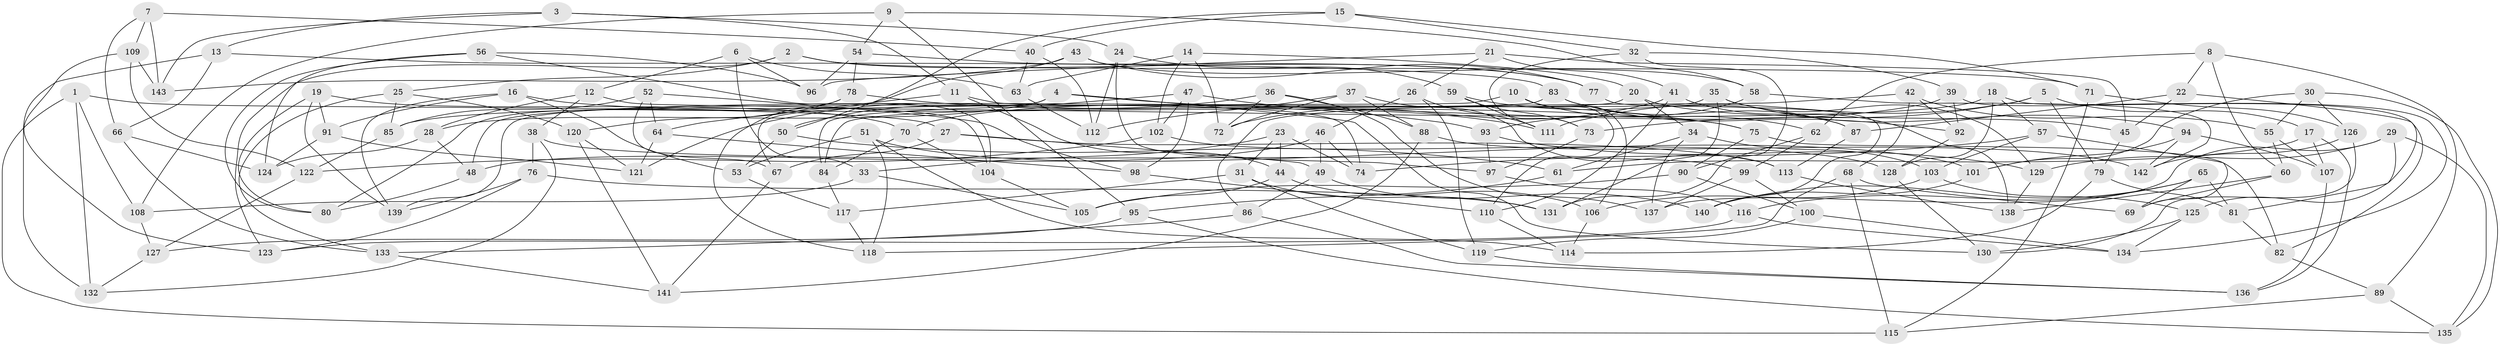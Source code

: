 // Generated by graph-tools (version 1.1) at 2025/11/02/27/25 16:11:43]
// undirected, 143 vertices, 286 edges
graph export_dot {
graph [start="1"]
  node [color=gray90,style=filled];
  1;
  2;
  3;
  4;
  5;
  6;
  7;
  8;
  9;
  10;
  11;
  12;
  13;
  14;
  15;
  16;
  17;
  18;
  19;
  20;
  21;
  22;
  23;
  24;
  25;
  26;
  27;
  28;
  29;
  30;
  31;
  32;
  33;
  34;
  35;
  36;
  37;
  38;
  39;
  40;
  41;
  42;
  43;
  44;
  45;
  46;
  47;
  48;
  49;
  50;
  51;
  52;
  53;
  54;
  55;
  56;
  57;
  58;
  59;
  60;
  61;
  62;
  63;
  64;
  65;
  66;
  67;
  68;
  69;
  70;
  71;
  72;
  73;
  74;
  75;
  76;
  77;
  78;
  79;
  80;
  81;
  82;
  83;
  84;
  85;
  86;
  87;
  88;
  89;
  90;
  91;
  92;
  93;
  94;
  95;
  96;
  97;
  98;
  99;
  100;
  101;
  102;
  103;
  104;
  105;
  106;
  107;
  108;
  109;
  110;
  111;
  112;
  113;
  114;
  115;
  116;
  117;
  118;
  119;
  120;
  121;
  122;
  123;
  124;
  125;
  126;
  127;
  128;
  129;
  130;
  131;
  132;
  133;
  134;
  135;
  136;
  137;
  138;
  139;
  140;
  141;
  142;
  143;
  1 -- 132;
  1 -- 27;
  1 -- 115;
  1 -- 108;
  2 -- 25;
  2 -- 71;
  2 -- 123;
  2 -- 77;
  3 -- 24;
  3 -- 13;
  3 -- 143;
  3 -- 11;
  4 -- 75;
  4 -- 28;
  4 -- 67;
  4 -- 130;
  5 -- 73;
  5 -- 111;
  5 -- 79;
  5 -- 17;
  6 -- 12;
  6 -- 63;
  6 -- 33;
  6 -- 96;
  7 -- 109;
  7 -- 66;
  7 -- 40;
  7 -- 143;
  8 -- 60;
  8 -- 89;
  8 -- 62;
  8 -- 22;
  9 -- 95;
  9 -- 54;
  9 -- 58;
  9 -- 108;
  10 -- 84;
  10 -- 106;
  10 -- 110;
  10 -- 62;
  11 -- 44;
  11 -- 74;
  11 -- 64;
  12 -- 38;
  12 -- 28;
  12 -- 104;
  13 -- 66;
  13 -- 83;
  13 -- 132;
  14 -- 63;
  14 -- 20;
  14 -- 72;
  14 -- 102;
  15 -- 40;
  15 -- 32;
  15 -- 71;
  15 -- 50;
  16 -- 139;
  16 -- 75;
  16 -- 53;
  16 -- 91;
  17 -- 107;
  17 -- 61;
  17 -- 136;
  18 -- 85;
  18 -- 128;
  18 -- 134;
  18 -- 57;
  19 -- 139;
  19 -- 91;
  19 -- 70;
  19 -- 80;
  20 -- 45;
  20 -- 48;
  20 -- 34;
  21 -- 96;
  21 -- 41;
  21 -- 45;
  21 -- 26;
  22 -- 45;
  22 -- 87;
  22 -- 125;
  23 -- 74;
  23 -- 44;
  23 -- 33;
  23 -- 31;
  24 -- 97;
  24 -- 59;
  24 -- 112;
  25 -- 85;
  25 -- 120;
  25 -- 133;
  26 -- 46;
  26 -- 119;
  26 -- 111;
  27 -- 113;
  27 -- 67;
  27 -- 49;
  28 -- 48;
  28 -- 124;
  29 -- 129;
  29 -- 137;
  29 -- 81;
  29 -- 135;
  30 -- 101;
  30 -- 55;
  30 -- 135;
  30 -- 126;
  31 -- 119;
  31 -- 117;
  31 -- 131;
  32 -- 131;
  32 -- 39;
  32 -- 73;
  33 -- 105;
  33 -- 108;
  34 -- 137;
  34 -- 103;
  34 -- 61;
  35 -- 139;
  35 -- 131;
  35 -- 94;
  35 -- 129;
  36 -- 88;
  36 -- 137;
  36 -- 121;
  36 -- 72;
  37 -- 112;
  37 -- 72;
  37 -- 88;
  37 -- 113;
  38 -- 99;
  38 -- 76;
  38 -- 132;
  39 -- 92;
  39 -- 70;
  39 -- 82;
  40 -- 63;
  40 -- 112;
  41 -- 138;
  41 -- 110;
  41 -- 72;
  42 -- 86;
  42 -- 92;
  42 -- 68;
  42 -- 55;
  43 -- 118;
  43 -- 143;
  43 -- 77;
  43 -- 58;
  44 -- 106;
  44 -- 105;
  45 -- 79;
  46 -- 48;
  46 -- 49;
  46 -- 74;
  47 -- 50;
  47 -- 102;
  47 -- 111;
  47 -- 98;
  48 -- 80;
  49 -- 140;
  49 -- 86;
  50 -- 61;
  50 -- 53;
  51 -- 118;
  51 -- 114;
  51 -- 101;
  51 -- 53;
  52 -- 64;
  52 -- 67;
  52 -- 98;
  52 -- 85;
  53 -- 117;
  54 -- 77;
  54 -- 78;
  54 -- 96;
  55 -- 107;
  55 -- 60;
  56 -- 124;
  56 -- 104;
  56 -- 96;
  56 -- 80;
  57 -- 69;
  57 -- 103;
  57 -- 74;
  58 -- 93;
  58 -- 142;
  59 -- 73;
  59 -- 111;
  59 -- 87;
  60 -- 138;
  60 -- 69;
  61 -- 95;
  62 -- 99;
  62 -- 90;
  63 -- 112;
  64 -- 98;
  64 -- 121;
  65 -- 81;
  65 -- 69;
  65 -- 116;
  65 -- 140;
  66 -- 133;
  66 -- 124;
  67 -- 141;
  68 -- 69;
  68 -- 115;
  68 -- 118;
  70 -- 84;
  70 -- 104;
  71 -- 126;
  71 -- 115;
  73 -- 97;
  75 -- 82;
  75 -- 90;
  76 -- 139;
  76 -- 131;
  76 -- 123;
  77 -- 140;
  78 -- 120;
  78 -- 93;
  78 -- 80;
  79 -- 114;
  79 -- 81;
  81 -- 82;
  82 -- 89;
  83 -- 92;
  83 -- 87;
  83 -- 84;
  84 -- 117;
  85 -- 122;
  86 -- 136;
  86 -- 133;
  87 -- 113;
  88 -- 141;
  88 -- 142;
  89 -- 135;
  89 -- 115;
  90 -- 100;
  90 -- 105;
  91 -- 124;
  91 -- 121;
  92 -- 128;
  93 -- 97;
  93 -- 129;
  94 -- 107;
  94 -- 101;
  94 -- 142;
  95 -- 135;
  95 -- 127;
  97 -- 116;
  98 -- 110;
  99 -- 100;
  99 -- 137;
  100 -- 119;
  100 -- 134;
  101 -- 140;
  102 -- 128;
  102 -- 122;
  103 -- 125;
  103 -- 106;
  104 -- 105;
  106 -- 114;
  107 -- 136;
  108 -- 127;
  109 -- 122;
  109 -- 123;
  109 -- 143;
  110 -- 114;
  113 -- 138;
  116 -- 134;
  116 -- 123;
  117 -- 118;
  119 -- 136;
  120 -- 141;
  120 -- 121;
  122 -- 127;
  125 -- 134;
  125 -- 130;
  126 -- 142;
  126 -- 130;
  127 -- 132;
  128 -- 130;
  129 -- 138;
  133 -- 141;
}
